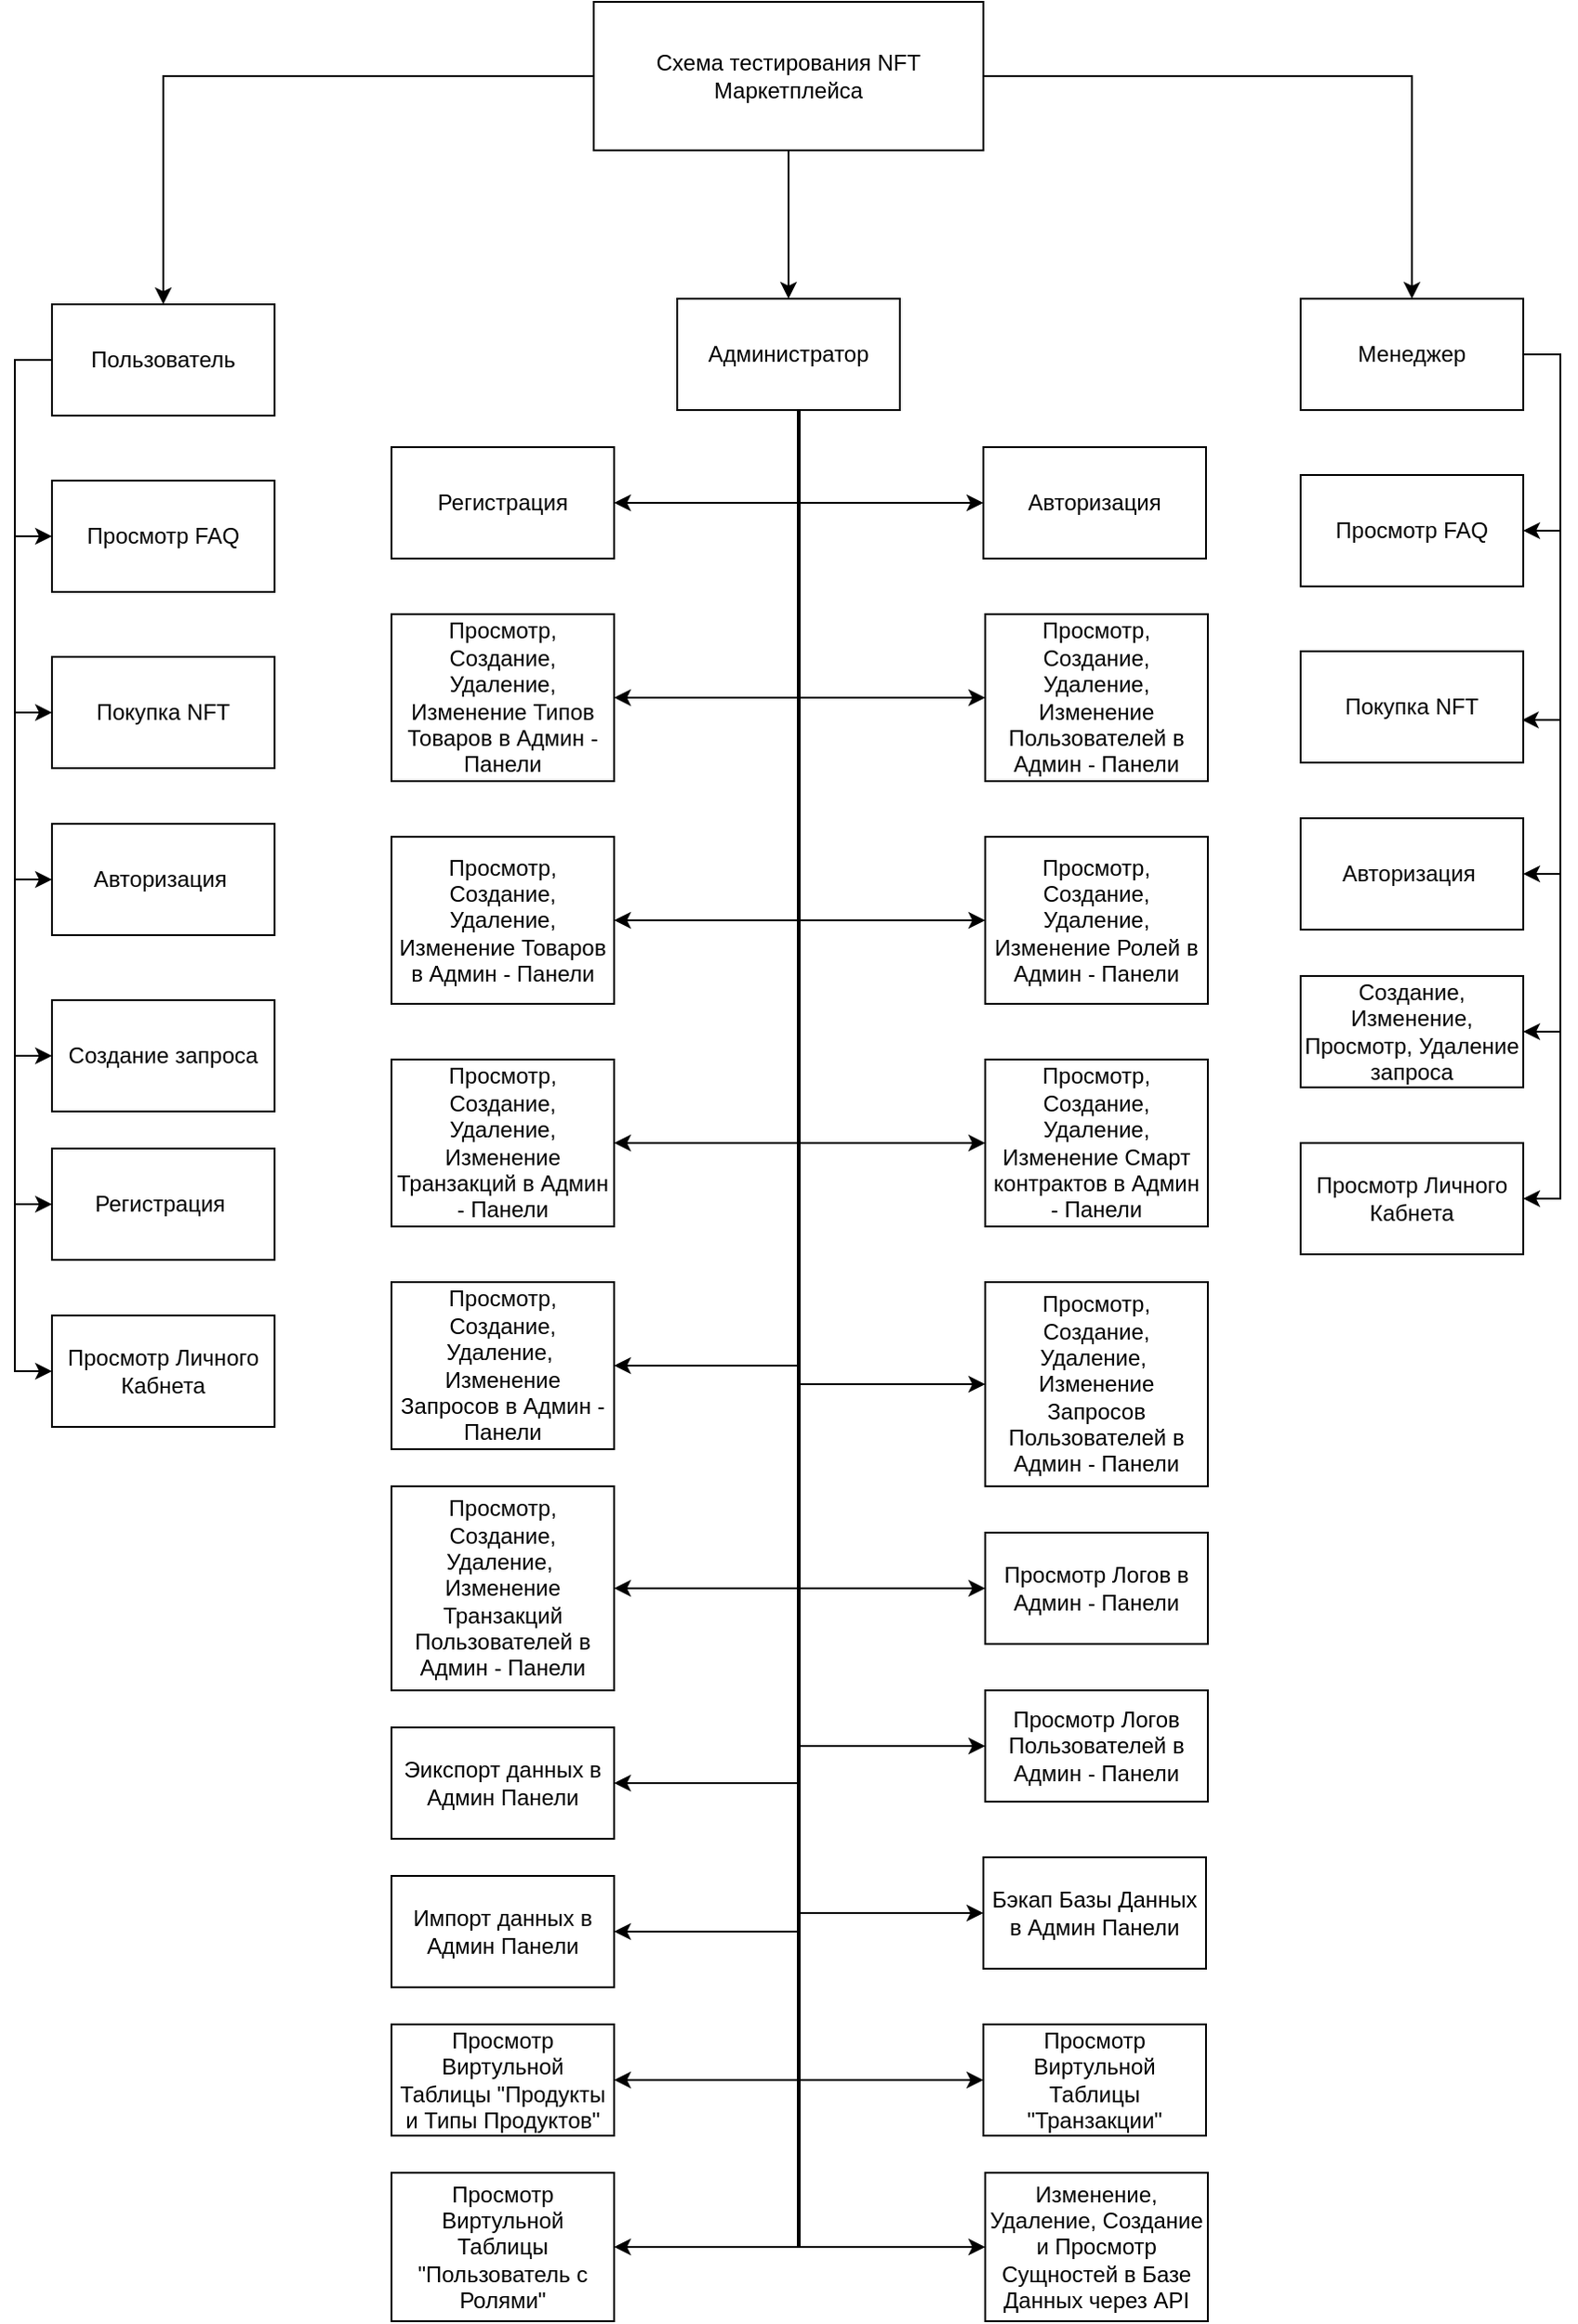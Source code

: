 <mxfile version="25.0.3">
  <diagram name="Страница — 1" id="OhYXw15gzidwMvP4QFlt">
    <mxGraphModel dx="2875" dy="1087" grid="0" gridSize="10" guides="1" tooltips="1" connect="1" arrows="1" fold="1" page="1" pageScale="1" pageWidth="827" pageHeight="1169" math="0" shadow="0">
      <root>
        <mxCell id="0" />
        <mxCell id="1" parent="0" />
        <mxCell id="X4jMold8J7gIbocjzrvS-5" style="edgeStyle=orthogonalEdgeStyle;rounded=0;orthogonalLoop=1;jettySize=auto;html=1;" parent="1" source="X4jMold8J7gIbocjzrvS-1" target="X4jMold8J7gIbocjzrvS-4" edge="1">
          <mxGeometry relative="1" as="geometry" />
        </mxCell>
        <mxCell id="X4jMold8J7gIbocjzrvS-6" style="edgeStyle=orthogonalEdgeStyle;rounded=0;orthogonalLoop=1;jettySize=auto;html=1;" parent="1" source="X4jMold8J7gIbocjzrvS-1" target="X4jMold8J7gIbocjzrvS-2" edge="1">
          <mxGeometry relative="1" as="geometry" />
        </mxCell>
        <mxCell id="X4jMold8J7gIbocjzrvS-7" style="edgeStyle=orthogonalEdgeStyle;rounded=0;orthogonalLoop=1;jettySize=auto;html=1;" parent="1" source="X4jMold8J7gIbocjzrvS-1" target="X4jMold8J7gIbocjzrvS-3" edge="1">
          <mxGeometry relative="1" as="geometry" />
        </mxCell>
        <mxCell id="X4jMold8J7gIbocjzrvS-1" value="Схема тестирования NFT Маркетплейса" style="rounded=0;whiteSpace=wrap;html=1;" parent="1" vertex="1">
          <mxGeometry x="309" y="150" width="210" height="80" as="geometry" />
        </mxCell>
        <mxCell id="_29U4-jZ2JWvfG6paUR_-12" style="edgeStyle=orthogonalEdgeStyle;rounded=0;orthogonalLoop=1;jettySize=auto;html=1;entryX=0;entryY=0.5;entryDx=0;entryDy=0;" edge="1" parent="1" source="X4jMold8J7gIbocjzrvS-2" target="_29U4-jZ2JWvfG6paUR_-2">
          <mxGeometry relative="1" as="geometry">
            <Array as="points">
              <mxPoint x="-3" y="343" />
              <mxPoint x="-3" y="438" />
            </Array>
          </mxGeometry>
        </mxCell>
        <mxCell id="_29U4-jZ2JWvfG6paUR_-13" style="edgeStyle=orthogonalEdgeStyle;rounded=0;orthogonalLoop=1;jettySize=auto;html=1;entryX=0;entryY=0.5;entryDx=0;entryDy=0;" edge="1" parent="1" source="X4jMold8J7gIbocjzrvS-2" target="_29U4-jZ2JWvfG6paUR_-3">
          <mxGeometry relative="1" as="geometry">
            <Array as="points">
              <mxPoint x="-3" y="343" />
              <mxPoint x="-3" y="533" />
            </Array>
          </mxGeometry>
        </mxCell>
        <mxCell id="_29U4-jZ2JWvfG6paUR_-14" style="edgeStyle=orthogonalEdgeStyle;rounded=0;orthogonalLoop=1;jettySize=auto;html=1;entryX=0;entryY=0.5;entryDx=0;entryDy=0;" edge="1" parent="1" source="X4jMold8J7gIbocjzrvS-2" target="_29U4-jZ2JWvfG6paUR_-4">
          <mxGeometry relative="1" as="geometry">
            <Array as="points">
              <mxPoint x="-3" y="343" />
              <mxPoint x="-3" y="623" />
            </Array>
          </mxGeometry>
        </mxCell>
        <mxCell id="_29U4-jZ2JWvfG6paUR_-17" style="edgeStyle=orthogonalEdgeStyle;rounded=0;orthogonalLoop=1;jettySize=auto;html=1;entryX=0;entryY=0.5;entryDx=0;entryDy=0;" edge="1" parent="1" source="X4jMold8J7gIbocjzrvS-2" target="_29U4-jZ2JWvfG6paUR_-1">
          <mxGeometry relative="1" as="geometry">
            <Array as="points">
              <mxPoint x="-3" y="343" />
              <mxPoint x="-3" y="718" />
            </Array>
          </mxGeometry>
        </mxCell>
        <mxCell id="_29U4-jZ2JWvfG6paUR_-20" style="edgeStyle=orthogonalEdgeStyle;rounded=0;orthogonalLoop=1;jettySize=auto;html=1;entryX=0;entryY=0.5;entryDx=0;entryDy=0;" edge="1" parent="1" source="X4jMold8J7gIbocjzrvS-2" target="_29U4-jZ2JWvfG6paUR_-10">
          <mxGeometry relative="1" as="geometry">
            <Array as="points">
              <mxPoint x="-3" y="343" />
              <mxPoint x="-3" y="798" />
            </Array>
          </mxGeometry>
        </mxCell>
        <mxCell id="_29U4-jZ2JWvfG6paUR_-24" style="edgeStyle=orthogonalEdgeStyle;rounded=0;orthogonalLoop=1;jettySize=auto;html=1;entryX=0;entryY=0.5;entryDx=0;entryDy=0;" edge="1" parent="1" source="X4jMold8J7gIbocjzrvS-2" target="_29U4-jZ2JWvfG6paUR_-23">
          <mxGeometry relative="1" as="geometry">
            <Array as="points">
              <mxPoint x="-3" y="343" />
              <mxPoint x="-3" y="888" />
            </Array>
          </mxGeometry>
        </mxCell>
        <mxCell id="X4jMold8J7gIbocjzrvS-2" value="Пользователь" style="rounded=0;whiteSpace=wrap;html=1;" parent="1" vertex="1">
          <mxGeometry x="17" y="313" width="120" height="60" as="geometry" />
        </mxCell>
        <mxCell id="_29U4-jZ2JWvfG6paUR_-26" style="edgeStyle=orthogonalEdgeStyle;rounded=0;orthogonalLoop=1;jettySize=auto;html=1;entryX=1;entryY=0.5;entryDx=0;entryDy=0;" edge="1" parent="1" source="X4jMold8J7gIbocjzrvS-3" target="_29U4-jZ2JWvfG6paUR_-6">
          <mxGeometry relative="1" as="geometry">
            <Array as="points">
              <mxPoint x="830" y="340" />
              <mxPoint x="830" y="435" />
            </Array>
          </mxGeometry>
        </mxCell>
        <mxCell id="_29U4-jZ2JWvfG6paUR_-28" style="edgeStyle=orthogonalEdgeStyle;rounded=0;orthogonalLoop=1;jettySize=auto;html=1;entryX=1;entryY=0.5;entryDx=0;entryDy=0;" edge="1" parent="1" source="X4jMold8J7gIbocjzrvS-3" target="_29U4-jZ2JWvfG6paUR_-8">
          <mxGeometry relative="1" as="geometry">
            <Array as="points">
              <mxPoint x="830" y="340" />
              <mxPoint x="830" y="620" />
            </Array>
          </mxGeometry>
        </mxCell>
        <mxCell id="_29U4-jZ2JWvfG6paUR_-29" style="edgeStyle=orthogonalEdgeStyle;rounded=0;orthogonalLoop=1;jettySize=auto;html=1;entryX=1;entryY=0.5;entryDx=0;entryDy=0;" edge="1" parent="1" source="X4jMold8J7gIbocjzrvS-3" target="_29U4-jZ2JWvfG6paUR_-9">
          <mxGeometry relative="1" as="geometry">
            <Array as="points">
              <mxPoint x="830" y="340" />
              <mxPoint x="830" y="705" />
            </Array>
          </mxGeometry>
        </mxCell>
        <mxCell id="_29U4-jZ2JWvfG6paUR_-30" style="edgeStyle=orthogonalEdgeStyle;rounded=0;orthogonalLoop=1;jettySize=auto;html=1;entryX=1;entryY=0.5;entryDx=0;entryDy=0;" edge="1" parent="1" source="X4jMold8J7gIbocjzrvS-3" target="_29U4-jZ2JWvfG6paUR_-21">
          <mxGeometry relative="1" as="geometry">
            <Array as="points">
              <mxPoint x="830" y="340" />
              <mxPoint x="830" y="795" />
            </Array>
          </mxGeometry>
        </mxCell>
        <mxCell id="X4jMold8J7gIbocjzrvS-3" value="Менеджер" style="rounded=0;whiteSpace=wrap;html=1;" parent="1" vertex="1">
          <mxGeometry x="690" y="310" width="120" height="60" as="geometry" />
        </mxCell>
        <mxCell id="O5A4-7yk59-mFuPvrCqS-1" style="edgeStyle=orthogonalEdgeStyle;rounded=0;orthogonalLoop=1;jettySize=auto;html=1;entryX=1;entryY=0.5;entryDx=0;entryDy=0;" parent="1" source="X4jMold8J7gIbocjzrvS-4" target="X4jMold8J7gIbocjzrvS-21" edge="1">
          <mxGeometry relative="1" as="geometry">
            <Array as="points">
              <mxPoint x="420" y="420" />
            </Array>
          </mxGeometry>
        </mxCell>
        <mxCell id="O5A4-7yk59-mFuPvrCqS-2" style="edgeStyle=orthogonalEdgeStyle;rounded=0;orthogonalLoop=1;jettySize=auto;html=1;entryX=1;entryY=0.5;entryDx=0;entryDy=0;" parent="1" source="X4jMold8J7gIbocjzrvS-4" target="X4jMold8J7gIbocjzrvS-15" edge="1">
          <mxGeometry relative="1" as="geometry">
            <Array as="points">
              <mxPoint x="420" y="525" />
            </Array>
          </mxGeometry>
        </mxCell>
        <mxCell id="O5A4-7yk59-mFuPvrCqS-3" style="edgeStyle=orthogonalEdgeStyle;rounded=0;orthogonalLoop=1;jettySize=auto;html=1;entryX=0;entryY=0.5;entryDx=0;entryDy=0;" parent="1" source="X4jMold8J7gIbocjzrvS-4" target="X4jMold8J7gIbocjzrvS-8" edge="1">
          <mxGeometry relative="1" as="geometry">
            <Array as="points">
              <mxPoint x="420" y="420" />
            </Array>
          </mxGeometry>
        </mxCell>
        <mxCell id="O5A4-7yk59-mFuPvrCqS-4" style="edgeStyle=orthogonalEdgeStyle;rounded=0;orthogonalLoop=1;jettySize=auto;html=1;entryX=0;entryY=0.5;entryDx=0;entryDy=0;" parent="1" source="X4jMold8J7gIbocjzrvS-4" target="X4jMold8J7gIbocjzrvS-10" edge="1">
          <mxGeometry relative="1" as="geometry">
            <Array as="points">
              <mxPoint x="420" y="525" />
            </Array>
          </mxGeometry>
        </mxCell>
        <mxCell id="O5A4-7yk59-mFuPvrCqS-5" style="edgeStyle=orthogonalEdgeStyle;rounded=0;orthogonalLoop=1;jettySize=auto;html=1;entryX=1;entryY=0.5;entryDx=0;entryDy=0;" parent="1" source="X4jMold8J7gIbocjzrvS-4" target="X4jMold8J7gIbocjzrvS-14" edge="1">
          <mxGeometry relative="1" as="geometry">
            <Array as="points">
              <mxPoint x="420" y="645" />
            </Array>
          </mxGeometry>
        </mxCell>
        <mxCell id="O5A4-7yk59-mFuPvrCqS-6" style="edgeStyle=orthogonalEdgeStyle;rounded=0;orthogonalLoop=1;jettySize=auto;html=1;entryX=0;entryY=0.5;entryDx=0;entryDy=0;" parent="1" source="X4jMold8J7gIbocjzrvS-4" target="X4jMold8J7gIbocjzrvS-11" edge="1">
          <mxGeometry relative="1" as="geometry">
            <Array as="points">
              <mxPoint x="420" y="645" />
            </Array>
          </mxGeometry>
        </mxCell>
        <mxCell id="O5A4-7yk59-mFuPvrCqS-7" style="edgeStyle=orthogonalEdgeStyle;rounded=0;orthogonalLoop=1;jettySize=auto;html=1;entryX=1;entryY=0.5;entryDx=0;entryDy=0;" parent="1" source="X4jMold8J7gIbocjzrvS-4" target="X4jMold8J7gIbocjzrvS-13" edge="1">
          <mxGeometry relative="1" as="geometry">
            <Array as="points">
              <mxPoint x="420" y="765" />
            </Array>
          </mxGeometry>
        </mxCell>
        <mxCell id="O5A4-7yk59-mFuPvrCqS-8" style="edgeStyle=orthogonalEdgeStyle;rounded=0;orthogonalLoop=1;jettySize=auto;html=1;entryX=0;entryY=0.5;entryDx=0;entryDy=0;" parent="1" source="X4jMold8J7gIbocjzrvS-4" target="X4jMold8J7gIbocjzrvS-12" edge="1">
          <mxGeometry relative="1" as="geometry">
            <Array as="points">
              <mxPoint x="420" y="765" />
            </Array>
          </mxGeometry>
        </mxCell>
        <mxCell id="O5A4-7yk59-mFuPvrCqS-9" style="edgeStyle=orthogonalEdgeStyle;rounded=0;orthogonalLoop=1;jettySize=auto;html=1;entryX=1;entryY=0.5;entryDx=0;entryDy=0;" parent="1" source="X4jMold8J7gIbocjzrvS-4" target="X4jMold8J7gIbocjzrvS-17" edge="1">
          <mxGeometry relative="1" as="geometry">
            <Array as="points">
              <mxPoint x="420" y="885" />
            </Array>
          </mxGeometry>
        </mxCell>
        <mxCell id="O5A4-7yk59-mFuPvrCqS-10" style="edgeStyle=orthogonalEdgeStyle;rounded=0;orthogonalLoop=1;jettySize=auto;html=1;entryX=0;entryY=0.5;entryDx=0;entryDy=0;" parent="1" source="X4jMold8J7gIbocjzrvS-4" target="X4jMold8J7gIbocjzrvS-18" edge="1">
          <mxGeometry relative="1" as="geometry">
            <Array as="points">
              <mxPoint x="420" y="895" />
            </Array>
          </mxGeometry>
        </mxCell>
        <mxCell id="O5A4-7yk59-mFuPvrCqS-11" style="edgeStyle=orthogonalEdgeStyle;rounded=0;orthogonalLoop=1;jettySize=auto;html=1;entryX=1;entryY=0.5;entryDx=0;entryDy=0;" parent="1" source="X4jMold8J7gIbocjzrvS-4" target="X4jMold8J7gIbocjzrvS-19" edge="1">
          <mxGeometry relative="1" as="geometry">
            <Array as="points">
              <mxPoint x="420" y="1005" />
            </Array>
          </mxGeometry>
        </mxCell>
        <mxCell id="O5A4-7yk59-mFuPvrCqS-12" style="edgeStyle=orthogonalEdgeStyle;rounded=0;orthogonalLoop=1;jettySize=auto;html=1;entryX=0;entryY=0.5;entryDx=0;entryDy=0;" parent="1" source="X4jMold8J7gIbocjzrvS-4" target="X4jMold8J7gIbocjzrvS-16" edge="1">
          <mxGeometry relative="1" as="geometry">
            <Array as="points">
              <mxPoint x="420" y="1005" />
            </Array>
          </mxGeometry>
        </mxCell>
        <mxCell id="O5A4-7yk59-mFuPvrCqS-13" style="edgeStyle=orthogonalEdgeStyle;rounded=0;orthogonalLoop=1;jettySize=auto;html=1;entryX=1;entryY=0.5;entryDx=0;entryDy=0;" parent="1" source="X4jMold8J7gIbocjzrvS-4" target="X4jMold8J7gIbocjzrvS-22" edge="1">
          <mxGeometry relative="1" as="geometry">
            <Array as="points">
              <mxPoint x="420" y="1110" />
            </Array>
          </mxGeometry>
        </mxCell>
        <mxCell id="O5A4-7yk59-mFuPvrCqS-14" style="edgeStyle=orthogonalEdgeStyle;rounded=0;orthogonalLoop=1;jettySize=auto;html=1;entryX=0;entryY=0.5;entryDx=0;entryDy=0;" parent="1" source="X4jMold8J7gIbocjzrvS-4" target="X4jMold8J7gIbocjzrvS-20" edge="1">
          <mxGeometry relative="1" as="geometry">
            <Array as="points">
              <mxPoint x="420" y="1090" />
            </Array>
          </mxGeometry>
        </mxCell>
        <mxCell id="O5A4-7yk59-mFuPvrCqS-15" style="edgeStyle=orthogonalEdgeStyle;rounded=0;orthogonalLoop=1;jettySize=auto;html=1;entryX=1;entryY=0.5;entryDx=0;entryDy=0;" parent="1" source="X4jMold8J7gIbocjzrvS-4" target="X4jMold8J7gIbocjzrvS-23" edge="1">
          <mxGeometry relative="1" as="geometry">
            <Array as="points">
              <mxPoint x="420" y="1190" />
            </Array>
          </mxGeometry>
        </mxCell>
        <mxCell id="O5A4-7yk59-mFuPvrCqS-16" style="edgeStyle=orthogonalEdgeStyle;rounded=0;orthogonalLoop=1;jettySize=auto;html=1;entryX=0;entryY=0.5;entryDx=0;entryDy=0;" parent="1" source="X4jMold8J7gIbocjzrvS-4" target="X4jMold8J7gIbocjzrvS-24" edge="1">
          <mxGeometry relative="1" as="geometry">
            <Array as="points">
              <mxPoint x="420" y="1180" />
            </Array>
          </mxGeometry>
        </mxCell>
        <mxCell id="O5A4-7yk59-mFuPvrCqS-17" style="edgeStyle=orthogonalEdgeStyle;rounded=0;orthogonalLoop=1;jettySize=auto;html=1;entryX=1;entryY=0.5;entryDx=0;entryDy=0;" parent="1" source="X4jMold8J7gIbocjzrvS-4" target="X4jMold8J7gIbocjzrvS-25" edge="1">
          <mxGeometry relative="1" as="geometry">
            <Array as="points">
              <mxPoint x="420" y="1270" />
            </Array>
          </mxGeometry>
        </mxCell>
        <mxCell id="O5A4-7yk59-mFuPvrCqS-18" style="edgeStyle=orthogonalEdgeStyle;rounded=0;orthogonalLoop=1;jettySize=auto;html=1;entryX=0;entryY=0.5;entryDx=0;entryDy=0;" parent="1" source="X4jMold8J7gIbocjzrvS-4" target="X4jMold8J7gIbocjzrvS-26" edge="1">
          <mxGeometry relative="1" as="geometry">
            <Array as="points">
              <mxPoint x="420" y="1270" />
            </Array>
          </mxGeometry>
        </mxCell>
        <mxCell id="O5A4-7yk59-mFuPvrCqS-19" style="edgeStyle=orthogonalEdgeStyle;rounded=0;orthogonalLoop=1;jettySize=auto;html=1;entryX=1;entryY=0.5;entryDx=0;entryDy=0;" parent="1" source="X4jMold8J7gIbocjzrvS-4" target="X4jMold8J7gIbocjzrvS-27" edge="1">
          <mxGeometry relative="1" as="geometry">
            <Array as="points">
              <mxPoint x="420" y="1360" />
            </Array>
          </mxGeometry>
        </mxCell>
        <mxCell id="_29U4-jZ2JWvfG6paUR_-32" style="edgeStyle=orthogonalEdgeStyle;rounded=0;orthogonalLoop=1;jettySize=auto;html=1;entryX=0;entryY=0.5;entryDx=0;entryDy=0;" edge="1" parent="1" source="X4jMold8J7gIbocjzrvS-4" target="_29U4-jZ2JWvfG6paUR_-31">
          <mxGeometry relative="1" as="geometry">
            <Array as="points">
              <mxPoint x="419" y="1360" />
            </Array>
          </mxGeometry>
        </mxCell>
        <mxCell id="X4jMold8J7gIbocjzrvS-4" value="Администратор" style="rounded=0;whiteSpace=wrap;html=1;" parent="1" vertex="1">
          <mxGeometry x="354" y="310" width="120" height="60" as="geometry" />
        </mxCell>
        <mxCell id="X4jMold8J7gIbocjzrvS-8" value="Авторизация" style="rounded=0;whiteSpace=wrap;html=1;" parent="1" vertex="1">
          <mxGeometry x="519" y="390" width="120" height="60" as="geometry" />
        </mxCell>
        <mxCell id="X4jMold8J7gIbocjzrvS-10" value="Просмотр, Создание, Удаление, Изменение Пользователей в Админ - Панели" style="rounded=0;whiteSpace=wrap;html=1;" parent="1" vertex="1">
          <mxGeometry x="520" y="480" width="120" height="90" as="geometry" />
        </mxCell>
        <mxCell id="X4jMold8J7gIbocjzrvS-11" value="Просмотр, Создание, Удаление, Изменение Ролей в Админ - Панели" style="rounded=0;whiteSpace=wrap;html=1;" parent="1" vertex="1">
          <mxGeometry x="520" y="600" width="120" height="90" as="geometry" />
        </mxCell>
        <mxCell id="X4jMold8J7gIbocjzrvS-12" value="Просмотр, Создание, Удаление, Изменение Смарт контрактов в Админ - Панели" style="rounded=0;whiteSpace=wrap;html=1;" parent="1" vertex="1">
          <mxGeometry x="520" y="720" width="120" height="90" as="geometry" />
        </mxCell>
        <mxCell id="X4jMold8J7gIbocjzrvS-13" value="Просмотр, Создание, Удаление, Изменение Транзакций в Админ - Панели" style="rounded=0;whiteSpace=wrap;html=1;" parent="1" vertex="1">
          <mxGeometry x="200" y="720" width="120" height="90" as="geometry" />
        </mxCell>
        <mxCell id="X4jMold8J7gIbocjzrvS-14" value="Просмотр, Создание, Удаление, Изменение Товаров в Админ - Панели" style="rounded=0;whiteSpace=wrap;html=1;" parent="1" vertex="1">
          <mxGeometry x="200" y="600" width="120" height="90" as="geometry" />
        </mxCell>
        <mxCell id="X4jMold8J7gIbocjzrvS-15" value="Просмотр, Создание, Удаление, Изменение Типов Товаров в Админ - Панели" style="rounded=0;whiteSpace=wrap;html=1;" parent="1" vertex="1">
          <mxGeometry x="200" y="480" width="120" height="90" as="geometry" />
        </mxCell>
        <mxCell id="X4jMold8J7gIbocjzrvS-16" value="Просмотр Логов в Админ - Панели" style="rounded=0;whiteSpace=wrap;html=1;" parent="1" vertex="1">
          <mxGeometry x="520" y="975" width="120" height="60" as="geometry" />
        </mxCell>
        <mxCell id="X4jMold8J7gIbocjzrvS-17" value="Просмотр, Создание, Удаление,&amp;nbsp;&lt;div&gt;Изменение Запросов&amp;nbsp;&lt;span style=&quot;background-color: initial;&quot;&gt;в Админ - Панели&lt;/span&gt;&lt;/div&gt;" style="rounded=0;whiteSpace=wrap;html=1;" parent="1" vertex="1">
          <mxGeometry x="200" y="840" width="120" height="90" as="geometry" />
        </mxCell>
        <mxCell id="X4jMold8J7gIbocjzrvS-18" value="Просмотр, Создание, Удаление,&amp;nbsp;&lt;div&gt;Изменение Запросов Пользователей&amp;nbsp;&lt;span style=&quot;background-color: initial;&quot;&gt;в Админ - Панели&lt;/span&gt;&lt;/div&gt;" style="rounded=0;whiteSpace=wrap;html=1;" parent="1" vertex="1">
          <mxGeometry x="520" y="840" width="120" height="110" as="geometry" />
        </mxCell>
        <mxCell id="X4jMold8J7gIbocjzrvS-19" value="Просмотр, Создание, Удаление,&amp;nbsp;&lt;div&gt;Изменение Транзакций Пользователей&amp;nbsp;&lt;span style=&quot;background-color: initial;&quot;&gt;в Админ - Панели&lt;/span&gt;&lt;/div&gt;" style="rounded=0;whiteSpace=wrap;html=1;" parent="1" vertex="1">
          <mxGeometry x="200" y="950" width="120" height="110" as="geometry" />
        </mxCell>
        <mxCell id="X4jMold8J7gIbocjzrvS-20" value="Просмотр Логов Пользователей в Админ - Панели" style="rounded=0;whiteSpace=wrap;html=1;" parent="1" vertex="1">
          <mxGeometry x="520" y="1060" width="120" height="60" as="geometry" />
        </mxCell>
        <mxCell id="X4jMold8J7gIbocjzrvS-21" value="Регистрация" style="rounded=0;whiteSpace=wrap;html=1;" parent="1" vertex="1">
          <mxGeometry x="200" y="390" width="120" height="60" as="geometry" />
        </mxCell>
        <mxCell id="X4jMold8J7gIbocjzrvS-22" value="Эикспорт данных в Админ Панели" style="rounded=0;whiteSpace=wrap;html=1;" parent="1" vertex="1">
          <mxGeometry x="200" y="1080" width="120" height="60" as="geometry" />
        </mxCell>
        <mxCell id="X4jMold8J7gIbocjzrvS-23" value="Импорт данных в Админ Панели" style="rounded=0;whiteSpace=wrap;html=1;" parent="1" vertex="1">
          <mxGeometry x="200" y="1160" width="120" height="60" as="geometry" />
        </mxCell>
        <mxCell id="X4jMold8J7gIbocjzrvS-24" value="Бэкап Базы Данных в Админ Панели" style="rounded=0;whiteSpace=wrap;html=1;" parent="1" vertex="1">
          <mxGeometry x="519" y="1150" width="120" height="60" as="geometry" />
        </mxCell>
        <mxCell id="X4jMold8J7gIbocjzrvS-25" value="Просмотр Виртульной Таблицы &quot;Продукты и Типы Продуктов&quot;" style="rounded=0;whiteSpace=wrap;html=1;" parent="1" vertex="1">
          <mxGeometry x="200" y="1240" width="120" height="60" as="geometry" />
        </mxCell>
        <mxCell id="X4jMold8J7gIbocjzrvS-26" value="Просмотр Виртульной Таблицы &quot;Транзакции&quot;" style="rounded=0;whiteSpace=wrap;html=1;" parent="1" vertex="1">
          <mxGeometry x="519" y="1240" width="120" height="60" as="geometry" />
        </mxCell>
        <mxCell id="X4jMold8J7gIbocjzrvS-27" value="Просмотр Виртульной Таблицы &quot;Пользователь с Ролями&quot;" style="rounded=0;whiteSpace=wrap;html=1;" parent="1" vertex="1">
          <mxGeometry x="200" y="1320" width="120" height="80" as="geometry" />
        </mxCell>
        <mxCell id="_29U4-jZ2JWvfG6paUR_-1" value="Создание запроса" style="rounded=0;whiteSpace=wrap;html=1;" vertex="1" parent="1">
          <mxGeometry x="17" y="688" width="120" height="60" as="geometry" />
        </mxCell>
        <mxCell id="_29U4-jZ2JWvfG6paUR_-2" value="Просмотр FAQ" style="rounded=0;whiteSpace=wrap;html=1;" vertex="1" parent="1">
          <mxGeometry x="17" y="408" width="120" height="60" as="geometry" />
        </mxCell>
        <mxCell id="_29U4-jZ2JWvfG6paUR_-3" value="Покупка NFT" style="rounded=0;whiteSpace=wrap;html=1;" vertex="1" parent="1">
          <mxGeometry x="17" y="503" width="120" height="60" as="geometry" />
        </mxCell>
        <mxCell id="_29U4-jZ2JWvfG6paUR_-4" value="Авторизация&amp;nbsp;" style="rounded=0;whiteSpace=wrap;html=1;" vertex="1" parent="1">
          <mxGeometry x="17" y="593" width="120" height="60" as="geometry" />
        </mxCell>
        <mxCell id="_29U4-jZ2JWvfG6paUR_-6" value="Просмотр FAQ" style="rounded=0;whiteSpace=wrap;html=1;" vertex="1" parent="1">
          <mxGeometry x="690" y="405" width="120" height="60" as="geometry" />
        </mxCell>
        <mxCell id="_29U4-jZ2JWvfG6paUR_-7" value="Покупка NFT" style="rounded=0;whiteSpace=wrap;html=1;" vertex="1" parent="1">
          <mxGeometry x="690" y="500" width="120" height="60" as="geometry" />
        </mxCell>
        <mxCell id="_29U4-jZ2JWvfG6paUR_-8" value="Авторизация&amp;nbsp;" style="rounded=0;whiteSpace=wrap;html=1;" vertex="1" parent="1">
          <mxGeometry x="690" y="590" width="120" height="60" as="geometry" />
        </mxCell>
        <mxCell id="_29U4-jZ2JWvfG6paUR_-9" value="Создание, Изменение, Просмотр, Удаление запроса" style="rounded=0;whiteSpace=wrap;html=1;" vertex="1" parent="1">
          <mxGeometry x="690" y="675" width="120" height="60" as="geometry" />
        </mxCell>
        <mxCell id="_29U4-jZ2JWvfG6paUR_-10" value="Регистрация&amp;nbsp;" style="rounded=0;whiteSpace=wrap;html=1;" vertex="1" parent="1">
          <mxGeometry x="17" y="768" width="120" height="60" as="geometry" />
        </mxCell>
        <mxCell id="_29U4-jZ2JWvfG6paUR_-21" value="Просмотр Личного Кабнета" style="rounded=0;whiteSpace=wrap;html=1;" vertex="1" parent="1">
          <mxGeometry x="690" y="765" width="120" height="60" as="geometry" />
        </mxCell>
        <mxCell id="_29U4-jZ2JWvfG6paUR_-23" value="Просмотр Личного Кабнета" style="rounded=0;whiteSpace=wrap;html=1;" vertex="1" parent="1">
          <mxGeometry x="17" y="858" width="120" height="60" as="geometry" />
        </mxCell>
        <mxCell id="_29U4-jZ2JWvfG6paUR_-27" style="edgeStyle=orthogonalEdgeStyle;rounded=0;orthogonalLoop=1;jettySize=auto;html=1;entryX=0.994;entryY=0.617;entryDx=0;entryDy=0;entryPerimeter=0;" edge="1" parent="1" source="X4jMold8J7gIbocjzrvS-3" target="_29U4-jZ2JWvfG6paUR_-7">
          <mxGeometry relative="1" as="geometry">
            <Array as="points">
              <mxPoint x="830" y="340" />
              <mxPoint x="830" y="537" />
            </Array>
          </mxGeometry>
        </mxCell>
        <mxCell id="_29U4-jZ2JWvfG6paUR_-31" value="Изменение, Удаление, Создание и Просмотр Сущностей в Базе Данных через API" style="rounded=0;whiteSpace=wrap;html=1;" vertex="1" parent="1">
          <mxGeometry x="520" y="1320" width="120" height="80" as="geometry" />
        </mxCell>
      </root>
    </mxGraphModel>
  </diagram>
</mxfile>

